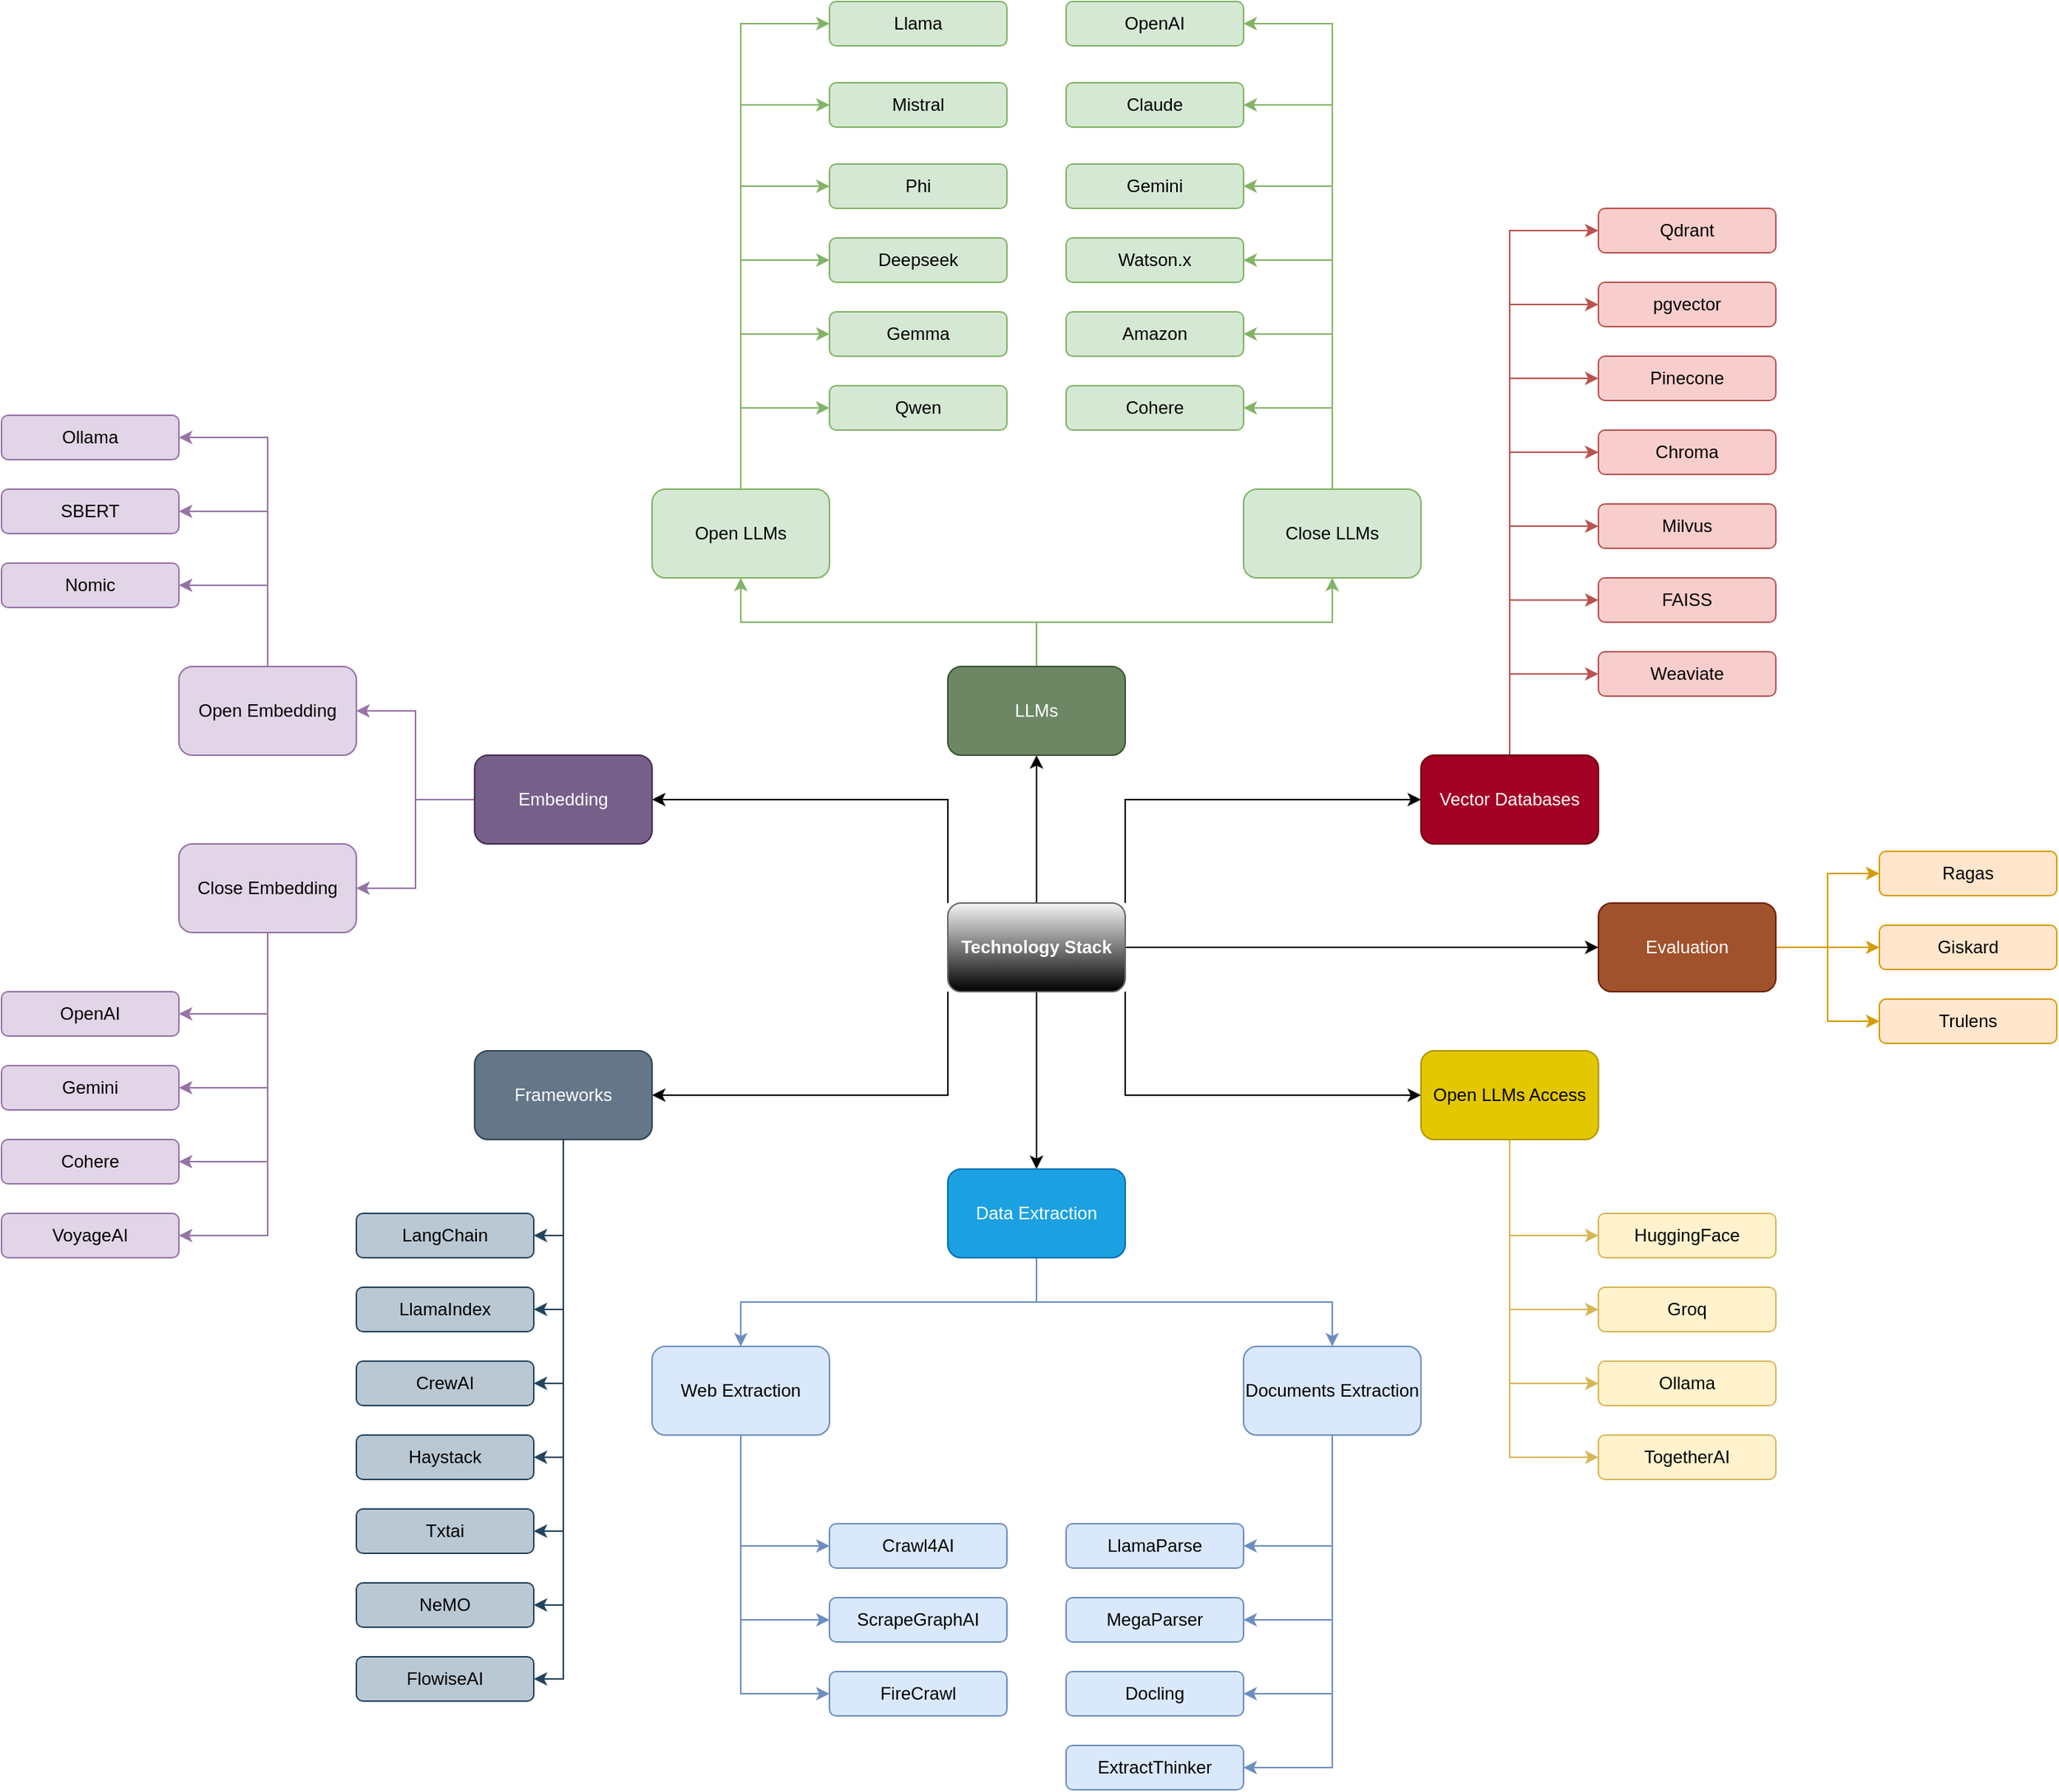 <mxfile version="26.0.4">
  <diagram name="Page-1" id="U4aCnkxxnpDXMF_4HtuA">
    <mxGraphModel dx="1098" dy="1920" grid="1" gridSize="10" guides="1" tooltips="1" connect="1" arrows="1" fold="1" page="1" pageScale="1" pageWidth="850" pageHeight="1100" math="0" shadow="0">
      <root>
        <mxCell id="0" />
        <mxCell id="1" parent="0" />
        <mxCell id="mt9TYMFydwfh3wVz72f7-9" style="edgeStyle=orthogonalEdgeStyle;rounded=0;orthogonalLoop=1;jettySize=auto;html=1;exitX=0.5;exitY=1;exitDx=0;exitDy=0;" edge="1" parent="1" source="mt9TYMFydwfh3wVz72f7-1" target="mt9TYMFydwfh3wVz72f7-5">
          <mxGeometry relative="1" as="geometry" />
        </mxCell>
        <mxCell id="mt9TYMFydwfh3wVz72f7-39" style="edgeStyle=orthogonalEdgeStyle;rounded=0;orthogonalLoop=1;jettySize=auto;html=1;exitX=0.5;exitY=0;exitDx=0;exitDy=0;entryX=0.5;entryY=1;entryDx=0;entryDy=0;" edge="1" parent="1" source="mt9TYMFydwfh3wVz72f7-1" target="mt9TYMFydwfh3wVz72f7-2">
          <mxGeometry relative="1" as="geometry" />
        </mxCell>
        <mxCell id="mt9TYMFydwfh3wVz72f7-62" style="edgeStyle=orthogonalEdgeStyle;rounded=0;orthogonalLoop=1;jettySize=auto;html=1;exitX=0;exitY=0;exitDx=0;exitDy=0;entryX=1;entryY=0.5;entryDx=0;entryDy=0;" edge="1" parent="1" source="mt9TYMFydwfh3wVz72f7-1" target="mt9TYMFydwfh3wVz72f7-3">
          <mxGeometry relative="1" as="geometry" />
        </mxCell>
        <mxCell id="mt9TYMFydwfh3wVz72f7-81" style="edgeStyle=orthogonalEdgeStyle;rounded=0;orthogonalLoop=1;jettySize=auto;html=1;exitX=0;exitY=1;exitDx=0;exitDy=0;entryX=1;entryY=0.5;entryDx=0;entryDy=0;" edge="1" parent="1" source="mt9TYMFydwfh3wVz72f7-1" target="mt9TYMFydwfh3wVz72f7-4">
          <mxGeometry relative="1" as="geometry" />
        </mxCell>
        <mxCell id="mt9TYMFydwfh3wVz72f7-91" style="edgeStyle=orthogonalEdgeStyle;rounded=0;orthogonalLoop=1;jettySize=auto;html=1;exitX=1;exitY=0;exitDx=0;exitDy=0;entryX=0;entryY=0.5;entryDx=0;entryDy=0;" edge="1" parent="1" source="mt9TYMFydwfh3wVz72f7-1" target="mt9TYMFydwfh3wVz72f7-6">
          <mxGeometry relative="1" as="geometry" />
        </mxCell>
        <mxCell id="mt9TYMFydwfh3wVz72f7-128" style="edgeStyle=orthogonalEdgeStyle;rounded=0;orthogonalLoop=1;jettySize=auto;html=1;exitX=1;exitY=1;exitDx=0;exitDy=0;entryX=0;entryY=0.5;entryDx=0;entryDy=0;" edge="1" parent="1" source="mt9TYMFydwfh3wVz72f7-1" target="mt9TYMFydwfh3wVz72f7-7">
          <mxGeometry relative="1" as="geometry" />
        </mxCell>
        <mxCell id="mt9TYMFydwfh3wVz72f7-133" style="edgeStyle=orthogonalEdgeStyle;rounded=0;orthogonalLoop=1;jettySize=auto;html=1;exitX=1;exitY=0.5;exitDx=0;exitDy=0;entryX=0;entryY=0.5;entryDx=0;entryDy=0;" edge="1" parent="1" source="mt9TYMFydwfh3wVz72f7-1" target="mt9TYMFydwfh3wVz72f7-8">
          <mxGeometry relative="1" as="geometry" />
        </mxCell>
        <mxCell id="mt9TYMFydwfh3wVz72f7-1" value="&lt;font style=&quot;color: rgb(255, 255, 255);&quot;&gt;&lt;b&gt;Technology Stack&lt;/b&gt;&lt;/font&gt;" style="rounded=1;whiteSpace=wrap;html=1;fillColor=#f5f5f5;gradientColor=#000000;strokeColor=#666666;" vertex="1" parent="1">
          <mxGeometry x="640" y="60" width="120" height="60" as="geometry" />
        </mxCell>
        <mxCell id="mt9TYMFydwfh3wVz72f7-37" style="edgeStyle=orthogonalEdgeStyle;rounded=0;orthogonalLoop=1;jettySize=auto;html=1;exitX=0.5;exitY=0;exitDx=0;exitDy=0;entryX=0.5;entryY=1;entryDx=0;entryDy=0;fillColor=#d5e8d4;strokeColor=#82b366;" edge="1" parent="1" source="mt9TYMFydwfh3wVz72f7-2" target="mt9TYMFydwfh3wVz72f7-16">
          <mxGeometry relative="1" as="geometry" />
        </mxCell>
        <mxCell id="mt9TYMFydwfh3wVz72f7-38" style="edgeStyle=orthogonalEdgeStyle;rounded=0;orthogonalLoop=1;jettySize=auto;html=1;exitX=0.5;exitY=0;exitDx=0;exitDy=0;entryX=0.5;entryY=1;entryDx=0;entryDy=0;fillColor=#d5e8d4;strokeColor=#82b366;" edge="1" parent="1" source="mt9TYMFydwfh3wVz72f7-2" target="mt9TYMFydwfh3wVz72f7-17">
          <mxGeometry relative="1" as="geometry" />
        </mxCell>
        <mxCell id="mt9TYMFydwfh3wVz72f7-2" value="LLMs" style="rounded=1;whiteSpace=wrap;html=1;fillColor=#6d8764;fontColor=#ffffff;strokeColor=#3A5431;" vertex="1" parent="1">
          <mxGeometry x="640" y="-100" width="120" height="60" as="geometry" />
        </mxCell>
        <mxCell id="mt9TYMFydwfh3wVz72f7-63" style="edgeStyle=orthogonalEdgeStyle;rounded=0;orthogonalLoop=1;jettySize=auto;html=1;exitX=0;exitY=0.5;exitDx=0;exitDy=0;entryX=1;entryY=0.5;entryDx=0;entryDy=0;fillColor=#e1d5e7;strokeColor=#9673a6;" edge="1" parent="1" source="mt9TYMFydwfh3wVz72f7-3" target="mt9TYMFydwfh3wVz72f7-53">
          <mxGeometry relative="1" as="geometry" />
        </mxCell>
        <mxCell id="mt9TYMFydwfh3wVz72f7-64" style="edgeStyle=orthogonalEdgeStyle;rounded=0;orthogonalLoop=1;jettySize=auto;html=1;exitX=0;exitY=0.5;exitDx=0;exitDy=0;entryX=1;entryY=0.5;entryDx=0;entryDy=0;fillColor=#e1d5e7;strokeColor=#9673a6;" edge="1" parent="1" source="mt9TYMFydwfh3wVz72f7-3" target="mt9TYMFydwfh3wVz72f7-54">
          <mxGeometry relative="1" as="geometry" />
        </mxCell>
        <mxCell id="mt9TYMFydwfh3wVz72f7-3" value="Embedding" style="rounded=1;whiteSpace=wrap;html=1;fillColor=#76608a;fontColor=#ffffff;strokeColor=#432D57;" vertex="1" parent="1">
          <mxGeometry x="320" y="-40" width="120" height="60" as="geometry" />
        </mxCell>
        <mxCell id="mt9TYMFydwfh3wVz72f7-77" style="edgeStyle=orthogonalEdgeStyle;rounded=0;orthogonalLoop=1;jettySize=auto;html=1;exitX=0.5;exitY=1;exitDx=0;exitDy=0;entryX=1;entryY=0.5;entryDx=0;entryDy=0;fillColor=#bac8d3;strokeColor=#23445d;" edge="1" parent="1" source="mt9TYMFydwfh3wVz72f7-4" target="mt9TYMFydwfh3wVz72f7-72">
          <mxGeometry relative="1" as="geometry" />
        </mxCell>
        <mxCell id="mt9TYMFydwfh3wVz72f7-78" style="edgeStyle=orthogonalEdgeStyle;rounded=0;orthogonalLoop=1;jettySize=auto;html=1;exitX=0.5;exitY=1;exitDx=0;exitDy=0;entryX=1;entryY=0.5;entryDx=0;entryDy=0;fillColor=#bac8d3;strokeColor=#23445d;" edge="1" parent="1" source="mt9TYMFydwfh3wVz72f7-4" target="mt9TYMFydwfh3wVz72f7-73">
          <mxGeometry relative="1" as="geometry" />
        </mxCell>
        <mxCell id="mt9TYMFydwfh3wVz72f7-79" style="edgeStyle=orthogonalEdgeStyle;rounded=0;orthogonalLoop=1;jettySize=auto;html=1;exitX=0.5;exitY=1;exitDx=0;exitDy=0;entryX=1;entryY=0.5;entryDx=0;entryDy=0;fillColor=#bac8d3;strokeColor=#23445d;" edge="1" parent="1" source="mt9TYMFydwfh3wVz72f7-4" target="mt9TYMFydwfh3wVz72f7-74">
          <mxGeometry relative="1" as="geometry" />
        </mxCell>
        <mxCell id="mt9TYMFydwfh3wVz72f7-80" style="edgeStyle=orthogonalEdgeStyle;rounded=0;orthogonalLoop=1;jettySize=auto;html=1;exitX=0.5;exitY=1;exitDx=0;exitDy=0;entryX=1;entryY=0.5;entryDx=0;entryDy=0;fillColor=#bac8d3;strokeColor=#23445d;" edge="1" parent="1" source="mt9TYMFydwfh3wVz72f7-4" target="mt9TYMFydwfh3wVz72f7-75">
          <mxGeometry relative="1" as="geometry" />
        </mxCell>
        <mxCell id="mt9TYMFydwfh3wVz72f7-100" style="edgeStyle=orthogonalEdgeStyle;rounded=0;orthogonalLoop=1;jettySize=auto;html=1;exitX=0.5;exitY=1;exitDx=0;exitDy=0;entryX=1;entryY=0.5;entryDx=0;entryDy=0;fillColor=#bac8d3;strokeColor=#23445d;" edge="1" parent="1" source="mt9TYMFydwfh3wVz72f7-4" target="mt9TYMFydwfh3wVz72f7-76">
          <mxGeometry relative="1" as="geometry" />
        </mxCell>
        <mxCell id="mt9TYMFydwfh3wVz72f7-102" style="edgeStyle=orthogonalEdgeStyle;rounded=0;orthogonalLoop=1;jettySize=auto;html=1;exitX=0.5;exitY=1;exitDx=0;exitDy=0;entryX=1;entryY=0.5;entryDx=0;entryDy=0;fillColor=#bac8d3;strokeColor=#23445d;" edge="1" parent="1" source="mt9TYMFydwfh3wVz72f7-4" target="mt9TYMFydwfh3wVz72f7-101">
          <mxGeometry relative="1" as="geometry" />
        </mxCell>
        <mxCell id="mt9TYMFydwfh3wVz72f7-104" style="edgeStyle=orthogonalEdgeStyle;rounded=0;orthogonalLoop=1;jettySize=auto;html=1;exitX=0.5;exitY=1;exitDx=0;exitDy=0;entryX=1;entryY=0.5;entryDx=0;entryDy=0;fillColor=#bac8d3;strokeColor=#23445d;" edge="1" parent="1" source="mt9TYMFydwfh3wVz72f7-4" target="mt9TYMFydwfh3wVz72f7-103">
          <mxGeometry relative="1" as="geometry" />
        </mxCell>
        <mxCell id="mt9TYMFydwfh3wVz72f7-4" value="Frameworks" style="rounded=1;whiteSpace=wrap;html=1;fillColor=#647687;fontColor=#ffffff;strokeColor=#314354;" vertex="1" parent="1">
          <mxGeometry x="320" y="160" width="120" height="60" as="geometry" />
        </mxCell>
        <mxCell id="mt9TYMFydwfh3wVz72f7-22" style="edgeStyle=orthogonalEdgeStyle;rounded=0;orthogonalLoop=1;jettySize=auto;html=1;exitX=0.5;exitY=1;exitDx=0;exitDy=0;entryX=0.5;entryY=0;entryDx=0;entryDy=0;fillColor=#dae8fc;strokeColor=#6c8ebf;" edge="1" parent="1" source="mt9TYMFydwfh3wVz72f7-5" target="mt9TYMFydwfh3wVz72f7-20">
          <mxGeometry relative="1" as="geometry" />
        </mxCell>
        <mxCell id="mt9TYMFydwfh3wVz72f7-23" style="edgeStyle=orthogonalEdgeStyle;rounded=0;orthogonalLoop=1;jettySize=auto;html=1;exitX=0.5;exitY=1;exitDx=0;exitDy=0;fillColor=#dae8fc;strokeColor=#6c8ebf;" edge="1" parent="1" source="mt9TYMFydwfh3wVz72f7-5" target="mt9TYMFydwfh3wVz72f7-21">
          <mxGeometry relative="1" as="geometry" />
        </mxCell>
        <mxCell id="mt9TYMFydwfh3wVz72f7-5" value="Data Extraction" style="rounded=1;whiteSpace=wrap;html=1;fillColor=#1ba1e2;fontColor=#ffffff;strokeColor=#006EAF;" vertex="1" parent="1">
          <mxGeometry x="640" y="240" width="120" height="60" as="geometry" />
        </mxCell>
        <mxCell id="mt9TYMFydwfh3wVz72f7-92" style="edgeStyle=orthogonalEdgeStyle;rounded=0;orthogonalLoop=1;jettySize=auto;html=1;exitX=0.5;exitY=0;exitDx=0;exitDy=0;entryX=0;entryY=0.5;entryDx=0;entryDy=0;fillColor=#f8cecc;strokeColor=#b85450;" edge="1" parent="1" source="mt9TYMFydwfh3wVz72f7-6" target="mt9TYMFydwfh3wVz72f7-87">
          <mxGeometry relative="1" as="geometry" />
        </mxCell>
        <mxCell id="mt9TYMFydwfh3wVz72f7-93" style="edgeStyle=orthogonalEdgeStyle;rounded=0;orthogonalLoop=1;jettySize=auto;html=1;exitX=0.5;exitY=0;exitDx=0;exitDy=0;entryX=0;entryY=0.5;entryDx=0;entryDy=0;fillColor=#f8cecc;strokeColor=#b85450;" edge="1" parent="1" source="mt9TYMFydwfh3wVz72f7-6" target="mt9TYMFydwfh3wVz72f7-85">
          <mxGeometry relative="1" as="geometry" />
        </mxCell>
        <mxCell id="mt9TYMFydwfh3wVz72f7-94" style="edgeStyle=orthogonalEdgeStyle;rounded=0;orthogonalLoop=1;jettySize=auto;html=1;exitX=0.5;exitY=0;exitDx=0;exitDy=0;entryX=0;entryY=0.5;entryDx=0;entryDy=0;fillColor=#f8cecc;strokeColor=#b85450;" edge="1" parent="1" source="mt9TYMFydwfh3wVz72f7-6" target="mt9TYMFydwfh3wVz72f7-84">
          <mxGeometry relative="1" as="geometry" />
        </mxCell>
        <mxCell id="mt9TYMFydwfh3wVz72f7-95" style="edgeStyle=orthogonalEdgeStyle;rounded=0;orthogonalLoop=1;jettySize=auto;html=1;exitX=0.5;exitY=0;exitDx=0;exitDy=0;entryX=0;entryY=0.5;entryDx=0;entryDy=0;fillColor=#f8cecc;strokeColor=#b85450;" edge="1" parent="1" source="mt9TYMFydwfh3wVz72f7-6" target="mt9TYMFydwfh3wVz72f7-83">
          <mxGeometry relative="1" as="geometry" />
        </mxCell>
        <mxCell id="mt9TYMFydwfh3wVz72f7-96" style="edgeStyle=orthogonalEdgeStyle;rounded=0;orthogonalLoop=1;jettySize=auto;html=1;exitX=0.5;exitY=0;exitDx=0;exitDy=0;entryX=0;entryY=0.5;entryDx=0;entryDy=0;fillColor=#f8cecc;strokeColor=#b85450;" edge="1" parent="1" source="mt9TYMFydwfh3wVz72f7-6" target="mt9TYMFydwfh3wVz72f7-82">
          <mxGeometry relative="1" as="geometry" />
        </mxCell>
        <mxCell id="mt9TYMFydwfh3wVz72f7-97" style="edgeStyle=orthogonalEdgeStyle;rounded=0;orthogonalLoop=1;jettySize=auto;html=1;exitX=0.5;exitY=0;exitDx=0;exitDy=0;entryX=0;entryY=0.5;entryDx=0;entryDy=0;fillColor=#f8cecc;strokeColor=#b85450;" edge="1" parent="1" source="mt9TYMFydwfh3wVz72f7-6" target="mt9TYMFydwfh3wVz72f7-86">
          <mxGeometry relative="1" as="geometry" />
        </mxCell>
        <mxCell id="mt9TYMFydwfh3wVz72f7-98" style="edgeStyle=orthogonalEdgeStyle;rounded=0;orthogonalLoop=1;jettySize=auto;html=1;exitX=0.5;exitY=0;exitDx=0;exitDy=0;entryX=0;entryY=0.5;entryDx=0;entryDy=0;fillColor=#f8cecc;strokeColor=#b85450;" edge="1" parent="1" source="mt9TYMFydwfh3wVz72f7-6" target="mt9TYMFydwfh3wVz72f7-88">
          <mxGeometry relative="1" as="geometry" />
        </mxCell>
        <mxCell id="mt9TYMFydwfh3wVz72f7-6" value="Vector Databases" style="rounded=1;whiteSpace=wrap;html=1;fillColor=#a20025;fontColor=#ffffff;strokeColor=#6F0000;" vertex="1" parent="1">
          <mxGeometry x="960" y="-40" width="120" height="60" as="geometry" />
        </mxCell>
        <mxCell id="mt9TYMFydwfh3wVz72f7-129" style="edgeStyle=orthogonalEdgeStyle;rounded=0;orthogonalLoop=1;jettySize=auto;html=1;exitX=0.5;exitY=1;exitDx=0;exitDy=0;entryX=0;entryY=0.5;entryDx=0;entryDy=0;fillColor=#fff2cc;strokeColor=#d6b656;" edge="1" parent="1" source="mt9TYMFydwfh3wVz72f7-7" target="mt9TYMFydwfh3wVz72f7-121">
          <mxGeometry relative="1" as="geometry" />
        </mxCell>
        <mxCell id="mt9TYMFydwfh3wVz72f7-130" style="edgeStyle=orthogonalEdgeStyle;rounded=0;orthogonalLoop=1;jettySize=auto;html=1;exitX=0.5;exitY=1;exitDx=0;exitDy=0;entryX=0;entryY=0.5;entryDx=0;entryDy=0;fillColor=#fff2cc;strokeColor=#d6b656;" edge="1" parent="1" source="mt9TYMFydwfh3wVz72f7-7" target="mt9TYMFydwfh3wVz72f7-122">
          <mxGeometry relative="1" as="geometry" />
        </mxCell>
        <mxCell id="mt9TYMFydwfh3wVz72f7-131" style="edgeStyle=orthogonalEdgeStyle;rounded=0;orthogonalLoop=1;jettySize=auto;html=1;exitX=0.5;exitY=1;exitDx=0;exitDy=0;entryX=0;entryY=0.5;entryDx=0;entryDy=0;fillColor=#fff2cc;strokeColor=#d6b656;" edge="1" parent="1" source="mt9TYMFydwfh3wVz72f7-7" target="mt9TYMFydwfh3wVz72f7-123">
          <mxGeometry relative="1" as="geometry" />
        </mxCell>
        <mxCell id="mt9TYMFydwfh3wVz72f7-132" style="edgeStyle=orthogonalEdgeStyle;rounded=0;orthogonalLoop=1;jettySize=auto;html=1;exitX=0.5;exitY=1;exitDx=0;exitDy=0;entryX=0;entryY=0.5;entryDx=0;entryDy=0;fillColor=#fff2cc;strokeColor=#d6b656;" edge="1" parent="1" source="mt9TYMFydwfh3wVz72f7-7" target="mt9TYMFydwfh3wVz72f7-124">
          <mxGeometry relative="1" as="geometry" />
        </mxCell>
        <mxCell id="mt9TYMFydwfh3wVz72f7-7" value="Open LLMs Access" style="rounded=1;whiteSpace=wrap;html=1;fillColor=#e3c800;fontColor=#000000;strokeColor=#B09500;" vertex="1" parent="1">
          <mxGeometry x="960" y="160" width="120" height="60" as="geometry" />
        </mxCell>
        <mxCell id="mt9TYMFydwfh3wVz72f7-134" style="edgeStyle=orthogonalEdgeStyle;rounded=0;orthogonalLoop=1;jettySize=auto;html=1;exitX=1;exitY=0.5;exitDx=0;exitDy=0;entryX=0;entryY=0.5;entryDx=0;entryDy=0;fillColor=#ffe6cc;strokeColor=#d79b00;" edge="1" parent="1" source="mt9TYMFydwfh3wVz72f7-8" target="mt9TYMFydwfh3wVz72f7-125">
          <mxGeometry relative="1" as="geometry" />
        </mxCell>
        <mxCell id="mt9TYMFydwfh3wVz72f7-135" style="edgeStyle=orthogonalEdgeStyle;rounded=0;orthogonalLoop=1;jettySize=auto;html=1;exitX=1;exitY=0.5;exitDx=0;exitDy=0;entryX=0;entryY=0.5;entryDx=0;entryDy=0;fillColor=#ffe6cc;strokeColor=#d79b00;" edge="1" parent="1" source="mt9TYMFydwfh3wVz72f7-8" target="mt9TYMFydwfh3wVz72f7-126">
          <mxGeometry relative="1" as="geometry" />
        </mxCell>
        <mxCell id="mt9TYMFydwfh3wVz72f7-136" style="edgeStyle=orthogonalEdgeStyle;rounded=0;orthogonalLoop=1;jettySize=auto;html=1;exitX=1;exitY=0.5;exitDx=0;exitDy=0;entryX=0;entryY=0.5;entryDx=0;entryDy=0;fillColor=#ffe6cc;strokeColor=#d79b00;" edge="1" parent="1" source="mt9TYMFydwfh3wVz72f7-8" target="mt9TYMFydwfh3wVz72f7-127">
          <mxGeometry relative="1" as="geometry" />
        </mxCell>
        <mxCell id="mt9TYMFydwfh3wVz72f7-8" value="Evaluation" style="rounded=1;whiteSpace=wrap;html=1;fillColor=#a0522d;fontColor=#ffffff;strokeColor=#6D1F00;" vertex="1" parent="1">
          <mxGeometry x="1080" y="60" width="120" height="60" as="geometry" />
        </mxCell>
        <mxCell id="mt9TYMFydwfh3wVz72f7-40" style="edgeStyle=orthogonalEdgeStyle;rounded=0;orthogonalLoop=1;jettySize=auto;html=1;exitX=0.5;exitY=0;exitDx=0;exitDy=0;entryX=0;entryY=0.5;entryDx=0;entryDy=0;fillColor=#d5e8d4;strokeColor=#82b366;" edge="1" parent="1" source="mt9TYMFydwfh3wVz72f7-16" target="mt9TYMFydwfh3wVz72f7-28">
          <mxGeometry relative="1" as="geometry" />
        </mxCell>
        <mxCell id="mt9TYMFydwfh3wVz72f7-41" style="edgeStyle=orthogonalEdgeStyle;rounded=0;orthogonalLoop=1;jettySize=auto;html=1;exitX=0.5;exitY=0;exitDx=0;exitDy=0;entryX=0;entryY=0.5;entryDx=0;entryDy=0;fillColor=#d5e8d4;strokeColor=#82b366;" edge="1" parent="1" source="mt9TYMFydwfh3wVz72f7-16" target="mt9TYMFydwfh3wVz72f7-29">
          <mxGeometry relative="1" as="geometry" />
        </mxCell>
        <mxCell id="mt9TYMFydwfh3wVz72f7-42" style="edgeStyle=orthogonalEdgeStyle;rounded=0;orthogonalLoop=1;jettySize=auto;html=1;exitX=0.5;exitY=0;exitDx=0;exitDy=0;entryX=0;entryY=0.5;entryDx=0;entryDy=0;fillColor=#d5e8d4;strokeColor=#82b366;" edge="1" parent="1" source="mt9TYMFydwfh3wVz72f7-16" target="mt9TYMFydwfh3wVz72f7-27">
          <mxGeometry relative="1" as="geometry" />
        </mxCell>
        <mxCell id="mt9TYMFydwfh3wVz72f7-43" style="edgeStyle=orthogonalEdgeStyle;rounded=0;orthogonalLoop=1;jettySize=auto;html=1;exitX=0.5;exitY=0;exitDx=0;exitDy=0;entryX=0;entryY=0.5;entryDx=0;entryDy=0;fillColor=#d5e8d4;strokeColor=#82b366;" edge="1" parent="1" source="mt9TYMFydwfh3wVz72f7-16" target="mt9TYMFydwfh3wVz72f7-26">
          <mxGeometry relative="1" as="geometry" />
        </mxCell>
        <mxCell id="mt9TYMFydwfh3wVz72f7-44" style="edgeStyle=orthogonalEdgeStyle;rounded=0;orthogonalLoop=1;jettySize=auto;html=1;exitX=0.5;exitY=0;exitDx=0;exitDy=0;entryX=0;entryY=0.5;entryDx=0;entryDy=0;fillColor=#d5e8d4;strokeColor=#82b366;" edge="1" parent="1" source="mt9TYMFydwfh3wVz72f7-16" target="mt9TYMFydwfh3wVz72f7-25">
          <mxGeometry relative="1" as="geometry" />
        </mxCell>
        <mxCell id="mt9TYMFydwfh3wVz72f7-45" style="edgeStyle=orthogonalEdgeStyle;rounded=0;orthogonalLoop=1;jettySize=auto;html=1;exitX=0.5;exitY=0;exitDx=0;exitDy=0;entryX=0;entryY=0.5;entryDx=0;entryDy=0;fillColor=#d5e8d4;strokeColor=#82b366;" edge="1" parent="1" source="mt9TYMFydwfh3wVz72f7-16" target="mt9TYMFydwfh3wVz72f7-24">
          <mxGeometry relative="1" as="geometry" />
        </mxCell>
        <mxCell id="mt9TYMFydwfh3wVz72f7-16" value="Open LLMs" style="rounded=1;whiteSpace=wrap;html=1;fillColor=#d5e8d4;strokeColor=#82b366;" vertex="1" parent="1">
          <mxGeometry x="440" y="-220" width="120" height="60" as="geometry" />
        </mxCell>
        <mxCell id="mt9TYMFydwfh3wVz72f7-46" style="edgeStyle=orthogonalEdgeStyle;rounded=0;orthogonalLoop=1;jettySize=auto;html=1;exitX=0.5;exitY=0;exitDx=0;exitDy=0;entryX=1;entryY=0.5;entryDx=0;entryDy=0;fillColor=#d5e8d4;strokeColor=#82b366;" edge="1" parent="1" source="mt9TYMFydwfh3wVz72f7-17" target="mt9TYMFydwfh3wVz72f7-36">
          <mxGeometry relative="1" as="geometry" />
        </mxCell>
        <mxCell id="mt9TYMFydwfh3wVz72f7-47" style="edgeStyle=orthogonalEdgeStyle;rounded=0;orthogonalLoop=1;jettySize=auto;html=1;exitX=0.5;exitY=0;exitDx=0;exitDy=0;entryX=1;entryY=0.5;entryDx=0;entryDy=0;fillColor=#d5e8d4;strokeColor=#82b366;" edge="1" parent="1" source="mt9TYMFydwfh3wVz72f7-17" target="mt9TYMFydwfh3wVz72f7-35">
          <mxGeometry relative="1" as="geometry" />
        </mxCell>
        <mxCell id="mt9TYMFydwfh3wVz72f7-48" style="edgeStyle=orthogonalEdgeStyle;rounded=0;orthogonalLoop=1;jettySize=auto;html=1;exitX=0.5;exitY=0;exitDx=0;exitDy=0;entryX=1;entryY=0.5;entryDx=0;entryDy=0;fillColor=#d5e8d4;strokeColor=#82b366;" edge="1" parent="1" source="mt9TYMFydwfh3wVz72f7-17" target="mt9TYMFydwfh3wVz72f7-34">
          <mxGeometry relative="1" as="geometry" />
        </mxCell>
        <mxCell id="mt9TYMFydwfh3wVz72f7-49" style="edgeStyle=orthogonalEdgeStyle;rounded=0;orthogonalLoop=1;jettySize=auto;html=1;exitX=0.5;exitY=0;exitDx=0;exitDy=0;entryX=1;entryY=0.5;entryDx=0;entryDy=0;fillColor=#d5e8d4;strokeColor=#82b366;" edge="1" parent="1" source="mt9TYMFydwfh3wVz72f7-17" target="mt9TYMFydwfh3wVz72f7-33">
          <mxGeometry relative="1" as="geometry" />
        </mxCell>
        <mxCell id="mt9TYMFydwfh3wVz72f7-50" style="edgeStyle=orthogonalEdgeStyle;rounded=0;orthogonalLoop=1;jettySize=auto;html=1;exitX=0.5;exitY=0;exitDx=0;exitDy=0;entryX=1;entryY=0.5;entryDx=0;entryDy=0;fillColor=#d5e8d4;strokeColor=#82b366;" edge="1" parent="1" source="mt9TYMFydwfh3wVz72f7-17" target="mt9TYMFydwfh3wVz72f7-32">
          <mxGeometry relative="1" as="geometry" />
        </mxCell>
        <mxCell id="mt9TYMFydwfh3wVz72f7-51" style="edgeStyle=orthogonalEdgeStyle;rounded=0;orthogonalLoop=1;jettySize=auto;html=1;exitX=0.5;exitY=0;exitDx=0;exitDy=0;entryX=1;entryY=0.5;entryDx=0;entryDy=0;fillColor=#d5e8d4;strokeColor=#82b366;" edge="1" parent="1" source="mt9TYMFydwfh3wVz72f7-17" target="mt9TYMFydwfh3wVz72f7-31">
          <mxGeometry relative="1" as="geometry" />
        </mxCell>
        <mxCell id="mt9TYMFydwfh3wVz72f7-17" value="Close LLMs" style="rounded=1;whiteSpace=wrap;html=1;fillColor=#d5e8d4;strokeColor=#82b366;" vertex="1" parent="1">
          <mxGeometry x="840" y="-220" width="120" height="60" as="geometry" />
        </mxCell>
        <mxCell id="mt9TYMFydwfh3wVz72f7-108" style="edgeStyle=orthogonalEdgeStyle;rounded=0;orthogonalLoop=1;jettySize=auto;html=1;exitX=0.5;exitY=1;exitDx=0;exitDy=0;entryX=0;entryY=0.5;entryDx=0;entryDy=0;fillColor=#dae8fc;strokeColor=#6c8ebf;" edge="1" parent="1" source="mt9TYMFydwfh3wVz72f7-20" target="mt9TYMFydwfh3wVz72f7-105">
          <mxGeometry relative="1" as="geometry" />
        </mxCell>
        <mxCell id="mt9TYMFydwfh3wVz72f7-109" style="edgeStyle=orthogonalEdgeStyle;rounded=0;orthogonalLoop=1;jettySize=auto;html=1;exitX=0.5;exitY=1;exitDx=0;exitDy=0;entryX=0;entryY=0.5;entryDx=0;entryDy=0;fillColor=#dae8fc;strokeColor=#6c8ebf;" edge="1" parent="1" source="mt9TYMFydwfh3wVz72f7-20" target="mt9TYMFydwfh3wVz72f7-106">
          <mxGeometry relative="1" as="geometry" />
        </mxCell>
        <mxCell id="mt9TYMFydwfh3wVz72f7-110" style="edgeStyle=orthogonalEdgeStyle;rounded=0;orthogonalLoop=1;jettySize=auto;html=1;exitX=0.5;exitY=1;exitDx=0;exitDy=0;entryX=0;entryY=0.5;entryDx=0;entryDy=0;fillColor=#dae8fc;strokeColor=#6c8ebf;" edge="1" parent="1" source="mt9TYMFydwfh3wVz72f7-20" target="mt9TYMFydwfh3wVz72f7-107">
          <mxGeometry relative="1" as="geometry" />
        </mxCell>
        <mxCell id="mt9TYMFydwfh3wVz72f7-20" value="Web Extraction" style="rounded=1;whiteSpace=wrap;html=1;fillColor=#dae8fc;strokeColor=#6c8ebf;" vertex="1" parent="1">
          <mxGeometry x="440" y="360" width="120" height="60" as="geometry" />
        </mxCell>
        <mxCell id="mt9TYMFydwfh3wVz72f7-116" style="edgeStyle=orthogonalEdgeStyle;rounded=0;orthogonalLoop=1;jettySize=auto;html=1;exitX=0.5;exitY=1;exitDx=0;exitDy=0;entryX=1;entryY=0.5;entryDx=0;entryDy=0;fillColor=#dae8fc;strokeColor=#6c8ebf;" edge="1" parent="1" source="mt9TYMFydwfh3wVz72f7-21" target="mt9TYMFydwfh3wVz72f7-111">
          <mxGeometry relative="1" as="geometry" />
        </mxCell>
        <mxCell id="mt9TYMFydwfh3wVz72f7-117" style="edgeStyle=orthogonalEdgeStyle;rounded=0;orthogonalLoop=1;jettySize=auto;html=1;exitX=0.5;exitY=1;exitDx=0;exitDy=0;entryX=1;entryY=0.5;entryDx=0;entryDy=0;fillColor=#dae8fc;strokeColor=#6c8ebf;" edge="1" parent="1" source="mt9TYMFydwfh3wVz72f7-21" target="mt9TYMFydwfh3wVz72f7-112">
          <mxGeometry relative="1" as="geometry" />
        </mxCell>
        <mxCell id="mt9TYMFydwfh3wVz72f7-118" style="edgeStyle=orthogonalEdgeStyle;rounded=0;orthogonalLoop=1;jettySize=auto;html=1;exitX=0.5;exitY=1;exitDx=0;exitDy=0;entryX=1;entryY=0.5;entryDx=0;entryDy=0;fillColor=#dae8fc;strokeColor=#6c8ebf;" edge="1" parent="1" source="mt9TYMFydwfh3wVz72f7-21" target="mt9TYMFydwfh3wVz72f7-113">
          <mxGeometry relative="1" as="geometry" />
        </mxCell>
        <mxCell id="mt9TYMFydwfh3wVz72f7-120" style="edgeStyle=orthogonalEdgeStyle;rounded=0;orthogonalLoop=1;jettySize=auto;html=1;exitX=0.5;exitY=1;exitDx=0;exitDy=0;entryX=1;entryY=0.5;entryDx=0;entryDy=0;fillColor=#dae8fc;strokeColor=#6c8ebf;" edge="1" parent="1" source="mt9TYMFydwfh3wVz72f7-21" target="mt9TYMFydwfh3wVz72f7-114">
          <mxGeometry relative="1" as="geometry" />
        </mxCell>
        <mxCell id="mt9TYMFydwfh3wVz72f7-21" value="Documents Extraction" style="rounded=1;whiteSpace=wrap;html=1;fillColor=#dae8fc;strokeColor=#6c8ebf;" vertex="1" parent="1">
          <mxGeometry x="840" y="360" width="120" height="60" as="geometry" />
        </mxCell>
        <mxCell id="mt9TYMFydwfh3wVz72f7-24" value="Llama" style="rounded=1;whiteSpace=wrap;html=1;fillColor=#d5e8d4;strokeColor=#82b366;" vertex="1" parent="1">
          <mxGeometry x="560" y="-550" width="120" height="30" as="geometry" />
        </mxCell>
        <mxCell id="mt9TYMFydwfh3wVz72f7-25" value="Mistral" style="rounded=1;whiteSpace=wrap;html=1;fillColor=#d5e8d4;strokeColor=#82b366;" vertex="1" parent="1">
          <mxGeometry x="560" y="-495" width="120" height="30" as="geometry" />
        </mxCell>
        <mxCell id="mt9TYMFydwfh3wVz72f7-26" value="Phi" style="rounded=1;whiteSpace=wrap;html=1;fillColor=#d5e8d4;strokeColor=#82b366;" vertex="1" parent="1">
          <mxGeometry x="560" y="-440" width="120" height="30" as="geometry" />
        </mxCell>
        <mxCell id="mt9TYMFydwfh3wVz72f7-27" value="Deepseek" style="rounded=1;whiteSpace=wrap;html=1;fillColor=#d5e8d4;strokeColor=#82b366;" vertex="1" parent="1">
          <mxGeometry x="560" y="-390" width="120" height="30" as="geometry" />
        </mxCell>
        <mxCell id="mt9TYMFydwfh3wVz72f7-28" value="Qwen" style="rounded=1;whiteSpace=wrap;html=1;fillColor=#d5e8d4;strokeColor=#82b366;" vertex="1" parent="1">
          <mxGeometry x="560" y="-290" width="120" height="30" as="geometry" />
        </mxCell>
        <mxCell id="mt9TYMFydwfh3wVz72f7-29" value="Gemma" style="rounded=1;whiteSpace=wrap;html=1;fillColor=#d5e8d4;strokeColor=#82b366;" vertex="1" parent="1">
          <mxGeometry x="560" y="-340" width="120" height="30" as="geometry" />
        </mxCell>
        <mxCell id="mt9TYMFydwfh3wVz72f7-31" value="OpenAI" style="rounded=1;whiteSpace=wrap;html=1;fillColor=#d5e8d4;strokeColor=#82b366;" vertex="1" parent="1">
          <mxGeometry x="720" y="-550" width="120" height="30" as="geometry" />
        </mxCell>
        <mxCell id="mt9TYMFydwfh3wVz72f7-32" value="Claude" style="rounded=1;whiteSpace=wrap;html=1;fillColor=#d5e8d4;strokeColor=#82b366;" vertex="1" parent="1">
          <mxGeometry x="720" y="-495" width="120" height="30" as="geometry" />
        </mxCell>
        <mxCell id="mt9TYMFydwfh3wVz72f7-33" value="Gemini" style="rounded=1;whiteSpace=wrap;html=1;fillColor=#d5e8d4;strokeColor=#82b366;" vertex="1" parent="1">
          <mxGeometry x="720" y="-440" width="120" height="30" as="geometry" />
        </mxCell>
        <mxCell id="mt9TYMFydwfh3wVz72f7-34" value="Watson.x" style="rounded=1;whiteSpace=wrap;html=1;fillColor=#d5e8d4;strokeColor=#82b366;" vertex="1" parent="1">
          <mxGeometry x="720" y="-390" width="120" height="30" as="geometry" />
        </mxCell>
        <mxCell id="mt9TYMFydwfh3wVz72f7-35" value="Amazon" style="rounded=1;whiteSpace=wrap;html=1;fillColor=#d5e8d4;strokeColor=#82b366;" vertex="1" parent="1">
          <mxGeometry x="720" y="-340" width="120" height="30" as="geometry" />
        </mxCell>
        <mxCell id="mt9TYMFydwfh3wVz72f7-36" value="Cohere" style="rounded=1;whiteSpace=wrap;html=1;fillColor=#d5e8d4;strokeColor=#82b366;" vertex="1" parent="1">
          <mxGeometry x="720" y="-290" width="120" height="30" as="geometry" />
        </mxCell>
        <mxCell id="mt9TYMFydwfh3wVz72f7-52" value="Ollama" style="rounded=1;whiteSpace=wrap;html=1;fillColor=#e1d5e7;strokeColor=#9673a6;" vertex="1" parent="1">
          <mxGeometry y="-270" width="120" height="30" as="geometry" />
        </mxCell>
        <mxCell id="mt9TYMFydwfh3wVz72f7-65" style="edgeStyle=orthogonalEdgeStyle;rounded=0;orthogonalLoop=1;jettySize=auto;html=1;exitX=0.5;exitY=0;exitDx=0;exitDy=0;entryX=1;entryY=0.5;entryDx=0;entryDy=0;fillColor=#e1d5e7;strokeColor=#9673a6;" edge="1" parent="1" source="mt9TYMFydwfh3wVz72f7-53" target="mt9TYMFydwfh3wVz72f7-56">
          <mxGeometry relative="1" as="geometry" />
        </mxCell>
        <mxCell id="mt9TYMFydwfh3wVz72f7-66" style="edgeStyle=orthogonalEdgeStyle;rounded=0;orthogonalLoop=1;jettySize=auto;html=1;exitX=0.5;exitY=0;exitDx=0;exitDy=0;entryX=1;entryY=0.5;entryDx=0;entryDy=0;fillColor=#e1d5e7;strokeColor=#9673a6;" edge="1" parent="1" source="mt9TYMFydwfh3wVz72f7-53" target="mt9TYMFydwfh3wVz72f7-55">
          <mxGeometry relative="1" as="geometry" />
        </mxCell>
        <mxCell id="mt9TYMFydwfh3wVz72f7-67" style="edgeStyle=orthogonalEdgeStyle;rounded=0;orthogonalLoop=1;jettySize=auto;html=1;exitX=0.5;exitY=0;exitDx=0;exitDy=0;entryX=1;entryY=0.5;entryDx=0;entryDy=0;fillColor=#e1d5e7;strokeColor=#9673a6;" edge="1" parent="1" source="mt9TYMFydwfh3wVz72f7-53" target="mt9TYMFydwfh3wVz72f7-52">
          <mxGeometry relative="1" as="geometry" />
        </mxCell>
        <mxCell id="mt9TYMFydwfh3wVz72f7-53" value="Open Embedding" style="rounded=1;whiteSpace=wrap;html=1;fillColor=#e1d5e7;strokeColor=#9673a6;" vertex="1" parent="1">
          <mxGeometry x="120" y="-100" width="120" height="60" as="geometry" />
        </mxCell>
        <mxCell id="mt9TYMFydwfh3wVz72f7-68" style="edgeStyle=orthogonalEdgeStyle;rounded=0;orthogonalLoop=1;jettySize=auto;html=1;exitX=0.5;exitY=1;exitDx=0;exitDy=0;entryX=1;entryY=0.5;entryDx=0;entryDy=0;fillColor=#e1d5e7;strokeColor=#9673a6;" edge="1" parent="1" source="mt9TYMFydwfh3wVz72f7-54" target="mt9TYMFydwfh3wVz72f7-57">
          <mxGeometry relative="1" as="geometry" />
        </mxCell>
        <mxCell id="mt9TYMFydwfh3wVz72f7-69" style="edgeStyle=orthogonalEdgeStyle;rounded=0;orthogonalLoop=1;jettySize=auto;html=1;exitX=0.5;exitY=1;exitDx=0;exitDy=0;entryX=1;entryY=0.5;entryDx=0;entryDy=0;fillColor=#e1d5e7;strokeColor=#9673a6;" edge="1" parent="1" source="mt9TYMFydwfh3wVz72f7-54" target="mt9TYMFydwfh3wVz72f7-59">
          <mxGeometry relative="1" as="geometry" />
        </mxCell>
        <mxCell id="mt9TYMFydwfh3wVz72f7-70" style="edgeStyle=orthogonalEdgeStyle;rounded=0;orthogonalLoop=1;jettySize=auto;html=1;exitX=0.5;exitY=1;exitDx=0;exitDy=0;entryX=1;entryY=0.5;entryDx=0;entryDy=0;fillColor=#e1d5e7;strokeColor=#9673a6;" edge="1" parent="1" source="mt9TYMFydwfh3wVz72f7-54" target="mt9TYMFydwfh3wVz72f7-60">
          <mxGeometry relative="1" as="geometry" />
        </mxCell>
        <mxCell id="mt9TYMFydwfh3wVz72f7-71" style="edgeStyle=orthogonalEdgeStyle;rounded=0;orthogonalLoop=1;jettySize=auto;html=1;exitX=0.5;exitY=1;exitDx=0;exitDy=0;entryX=1;entryY=0.5;entryDx=0;entryDy=0;fillColor=#e1d5e7;strokeColor=#9673a6;" edge="1" parent="1" source="mt9TYMFydwfh3wVz72f7-54" target="mt9TYMFydwfh3wVz72f7-61">
          <mxGeometry relative="1" as="geometry" />
        </mxCell>
        <mxCell id="mt9TYMFydwfh3wVz72f7-54" value="Close Embedding" style="rounded=1;whiteSpace=wrap;html=1;fillColor=#e1d5e7;strokeColor=#9673a6;" vertex="1" parent="1">
          <mxGeometry x="120" y="20" width="120" height="60" as="geometry" />
        </mxCell>
        <mxCell id="mt9TYMFydwfh3wVz72f7-55" value="SBERT" style="rounded=1;whiteSpace=wrap;html=1;fillColor=#e1d5e7;strokeColor=#9673a6;" vertex="1" parent="1">
          <mxGeometry y="-220" width="120" height="30" as="geometry" />
        </mxCell>
        <mxCell id="mt9TYMFydwfh3wVz72f7-56" value="Nomic" style="rounded=1;whiteSpace=wrap;html=1;fillColor=#e1d5e7;strokeColor=#9673a6;" vertex="1" parent="1">
          <mxGeometry y="-170" width="120" height="30" as="geometry" />
        </mxCell>
        <mxCell id="mt9TYMFydwfh3wVz72f7-57" value="OpenAI" style="rounded=1;whiteSpace=wrap;html=1;fillColor=#e1d5e7;strokeColor=#9673a6;" vertex="1" parent="1">
          <mxGeometry y="120" width="120" height="30" as="geometry" />
        </mxCell>
        <mxCell id="mt9TYMFydwfh3wVz72f7-59" value="Gemini" style="rounded=1;whiteSpace=wrap;html=1;fillColor=#e1d5e7;strokeColor=#9673a6;" vertex="1" parent="1">
          <mxGeometry y="170" width="120" height="30" as="geometry" />
        </mxCell>
        <mxCell id="mt9TYMFydwfh3wVz72f7-60" value="Cohere" style="rounded=1;whiteSpace=wrap;html=1;fillColor=#e1d5e7;strokeColor=#9673a6;" vertex="1" parent="1">
          <mxGeometry y="220" width="120" height="30" as="geometry" />
        </mxCell>
        <mxCell id="mt9TYMFydwfh3wVz72f7-61" value="VoyageAI" style="rounded=1;whiteSpace=wrap;html=1;fillColor=#e1d5e7;strokeColor=#9673a6;" vertex="1" parent="1">
          <mxGeometry y="270" width="120" height="30" as="geometry" />
        </mxCell>
        <mxCell id="mt9TYMFydwfh3wVz72f7-72" value="LangChain" style="rounded=1;whiteSpace=wrap;html=1;fillColor=#bac8d3;strokeColor=#23445d;" vertex="1" parent="1">
          <mxGeometry x="240" y="270" width="120" height="30" as="geometry" />
        </mxCell>
        <mxCell id="mt9TYMFydwfh3wVz72f7-73" value="LlamaIndex" style="rounded=1;whiteSpace=wrap;html=1;fillColor=#bac8d3;strokeColor=#23445d;" vertex="1" parent="1">
          <mxGeometry x="240" y="320" width="120" height="30" as="geometry" />
        </mxCell>
        <mxCell id="mt9TYMFydwfh3wVz72f7-74" value="CrewAI" style="rounded=1;whiteSpace=wrap;html=1;fillColor=#bac8d3;strokeColor=#23445d;" vertex="1" parent="1">
          <mxGeometry x="240" y="370" width="120" height="30" as="geometry" />
        </mxCell>
        <mxCell id="mt9TYMFydwfh3wVz72f7-75" value="Haystack" style="rounded=1;whiteSpace=wrap;html=1;fillColor=#bac8d3;strokeColor=#23445d;" vertex="1" parent="1">
          <mxGeometry x="240" y="420" width="120" height="30" as="geometry" />
        </mxCell>
        <mxCell id="mt9TYMFydwfh3wVz72f7-76" value="Txtai" style="rounded=1;whiteSpace=wrap;html=1;fillColor=#bac8d3;strokeColor=#23445d;" vertex="1" parent="1">
          <mxGeometry x="240" y="470" width="120" height="30" as="geometry" />
        </mxCell>
        <mxCell id="mt9TYMFydwfh3wVz72f7-82" value="Pinecone" style="rounded=1;whiteSpace=wrap;html=1;fillColor=#f8cecc;strokeColor=#b85450;" vertex="1" parent="1">
          <mxGeometry x="1080" y="-310" width="120" height="30" as="geometry" />
        </mxCell>
        <mxCell id="mt9TYMFydwfh3wVz72f7-83" value="Chroma" style="rounded=1;whiteSpace=wrap;html=1;fillColor=#f8cecc;strokeColor=#b85450;" vertex="1" parent="1">
          <mxGeometry x="1080" y="-260" width="120" height="30" as="geometry" />
        </mxCell>
        <mxCell id="mt9TYMFydwfh3wVz72f7-84" value="Milvus" style="rounded=1;whiteSpace=wrap;html=1;fillColor=#f8cecc;strokeColor=#b85450;" vertex="1" parent="1">
          <mxGeometry x="1080" y="-210" width="120" height="30" as="geometry" />
        </mxCell>
        <mxCell id="mt9TYMFydwfh3wVz72f7-85" value="FAISS" style="rounded=1;whiteSpace=wrap;html=1;fillColor=#f8cecc;strokeColor=#b85450;" vertex="1" parent="1">
          <mxGeometry x="1080" y="-160" width="120" height="30" as="geometry" />
        </mxCell>
        <mxCell id="mt9TYMFydwfh3wVz72f7-86" value="pgvector" style="rounded=1;whiteSpace=wrap;html=1;fillColor=#f8cecc;strokeColor=#b85450;" vertex="1" parent="1">
          <mxGeometry x="1080" y="-360" width="120" height="30" as="geometry" />
        </mxCell>
        <mxCell id="mt9TYMFydwfh3wVz72f7-87" value="Weaviate" style="rounded=1;whiteSpace=wrap;html=1;fillColor=#f8cecc;strokeColor=#b85450;" vertex="1" parent="1">
          <mxGeometry x="1080" y="-110" width="120" height="30" as="geometry" />
        </mxCell>
        <mxCell id="mt9TYMFydwfh3wVz72f7-88" value="Qdrant" style="rounded=1;whiteSpace=wrap;html=1;fillColor=#f8cecc;strokeColor=#b85450;" vertex="1" parent="1">
          <mxGeometry x="1080" y="-410" width="120" height="30" as="geometry" />
        </mxCell>
        <mxCell id="mt9TYMFydwfh3wVz72f7-101" value="NeMO" style="rounded=1;whiteSpace=wrap;html=1;fillColor=#bac8d3;strokeColor=#23445d;" vertex="1" parent="1">
          <mxGeometry x="240" y="520" width="120" height="30" as="geometry" />
        </mxCell>
        <mxCell id="mt9TYMFydwfh3wVz72f7-103" value="FlowiseAI" style="rounded=1;whiteSpace=wrap;html=1;fillColor=#bac8d3;strokeColor=#23445d;" vertex="1" parent="1">
          <mxGeometry x="240" y="570" width="120" height="30" as="geometry" />
        </mxCell>
        <mxCell id="mt9TYMFydwfh3wVz72f7-105" value="Crawl4AI" style="rounded=1;whiteSpace=wrap;html=1;fillColor=#dae8fc;strokeColor=#6c8ebf;" vertex="1" parent="1">
          <mxGeometry x="560" y="480" width="120" height="30" as="geometry" />
        </mxCell>
        <mxCell id="mt9TYMFydwfh3wVz72f7-106" value="ScrapeGraphAI" style="rounded=1;whiteSpace=wrap;html=1;fillColor=#dae8fc;strokeColor=#6c8ebf;" vertex="1" parent="1">
          <mxGeometry x="560" y="530" width="120" height="30" as="geometry" />
        </mxCell>
        <mxCell id="mt9TYMFydwfh3wVz72f7-107" value="FireCrawl" style="rounded=1;whiteSpace=wrap;html=1;fillColor=#dae8fc;strokeColor=#6c8ebf;" vertex="1" parent="1">
          <mxGeometry x="560" y="580" width="120" height="30" as="geometry" />
        </mxCell>
        <mxCell id="mt9TYMFydwfh3wVz72f7-111" value="LlamaParse" style="rounded=1;whiteSpace=wrap;html=1;fillColor=#dae8fc;strokeColor=#6c8ebf;" vertex="1" parent="1">
          <mxGeometry x="720" y="480" width="120" height="30" as="geometry" />
        </mxCell>
        <mxCell id="mt9TYMFydwfh3wVz72f7-112" value="MegaParser" style="rounded=1;whiteSpace=wrap;html=1;fillColor=#dae8fc;strokeColor=#6c8ebf;" vertex="1" parent="1">
          <mxGeometry x="720" y="530" width="120" height="30" as="geometry" />
        </mxCell>
        <mxCell id="mt9TYMFydwfh3wVz72f7-113" value="Docling" style="rounded=1;whiteSpace=wrap;html=1;fillColor=#dae8fc;strokeColor=#6c8ebf;" vertex="1" parent="1">
          <mxGeometry x="720" y="580" width="120" height="30" as="geometry" />
        </mxCell>
        <mxCell id="mt9TYMFydwfh3wVz72f7-114" value="ExtractThinker" style="rounded=1;whiteSpace=wrap;html=1;fillColor=#dae8fc;strokeColor=#6c8ebf;" vertex="1" parent="1">
          <mxGeometry x="720" y="630" width="120" height="30" as="geometry" />
        </mxCell>
        <mxCell id="mt9TYMFydwfh3wVz72f7-121" value="HuggingFace" style="rounded=1;whiteSpace=wrap;html=1;fillColor=#fff2cc;strokeColor=#d6b656;" vertex="1" parent="1">
          <mxGeometry x="1080" y="270" width="120" height="30" as="geometry" />
        </mxCell>
        <mxCell id="mt9TYMFydwfh3wVz72f7-122" value="Groq" style="rounded=1;whiteSpace=wrap;html=1;fillColor=#fff2cc;strokeColor=#d6b656;" vertex="1" parent="1">
          <mxGeometry x="1080" y="320" width="120" height="30" as="geometry" />
        </mxCell>
        <mxCell id="mt9TYMFydwfh3wVz72f7-123" value="Ollama" style="rounded=1;whiteSpace=wrap;html=1;fillColor=#fff2cc;strokeColor=#d6b656;" vertex="1" parent="1">
          <mxGeometry x="1080" y="370" width="120" height="30" as="geometry" />
        </mxCell>
        <mxCell id="mt9TYMFydwfh3wVz72f7-124" value="TogetherAI" style="rounded=1;whiteSpace=wrap;html=1;fillColor=#fff2cc;strokeColor=#d6b656;" vertex="1" parent="1">
          <mxGeometry x="1080" y="420" width="120" height="30" as="geometry" />
        </mxCell>
        <mxCell id="mt9TYMFydwfh3wVz72f7-125" value="Ragas" style="rounded=1;whiteSpace=wrap;html=1;fillColor=#ffe6cc;strokeColor=#d79b00;" vertex="1" parent="1">
          <mxGeometry x="1270" y="25" width="120" height="30" as="geometry" />
        </mxCell>
        <mxCell id="mt9TYMFydwfh3wVz72f7-126" value="Giskard" style="rounded=1;whiteSpace=wrap;html=1;fillColor=#ffe6cc;strokeColor=#d79b00;" vertex="1" parent="1">
          <mxGeometry x="1270" y="75" width="120" height="30" as="geometry" />
        </mxCell>
        <mxCell id="mt9TYMFydwfh3wVz72f7-127" value="Trulens" style="rounded=1;whiteSpace=wrap;html=1;fillColor=#ffe6cc;strokeColor=#d79b00;" vertex="1" parent="1">
          <mxGeometry x="1270" y="125" width="120" height="30" as="geometry" />
        </mxCell>
      </root>
    </mxGraphModel>
  </diagram>
</mxfile>
